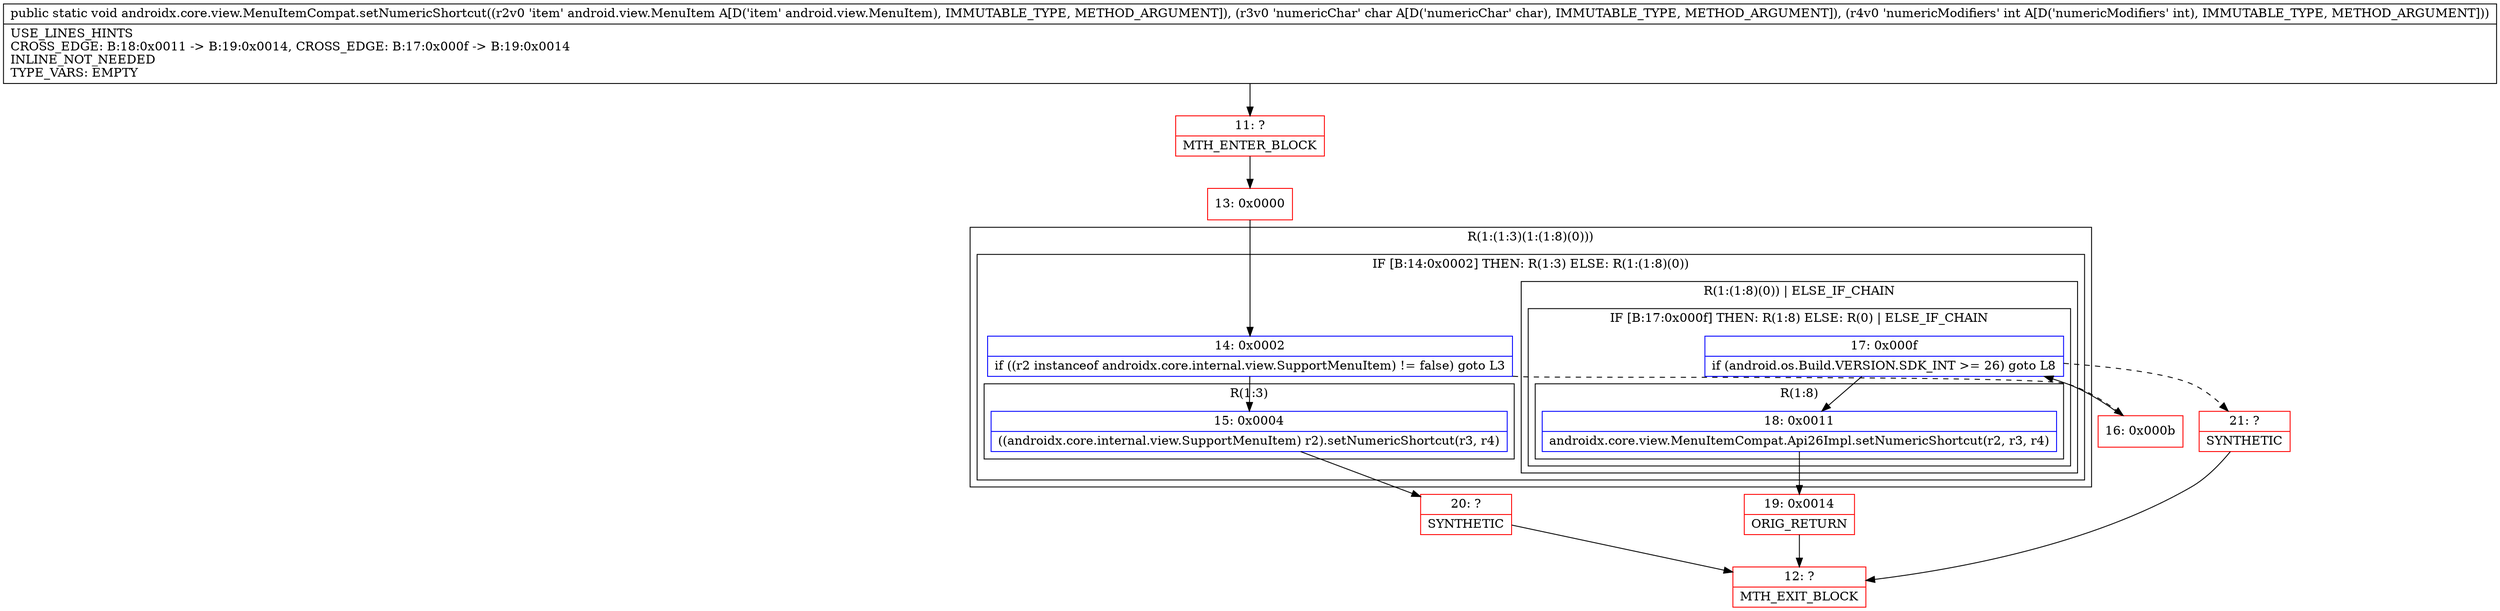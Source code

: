 digraph "CFG forandroidx.core.view.MenuItemCompat.setNumericShortcut(Landroid\/view\/MenuItem;CI)V" {
subgraph cluster_Region_727176768 {
label = "R(1:(1:3)(1:(1:8)(0)))";
node [shape=record,color=blue];
subgraph cluster_IfRegion_1289133397 {
label = "IF [B:14:0x0002] THEN: R(1:3) ELSE: R(1:(1:8)(0))";
node [shape=record,color=blue];
Node_14 [shape=record,label="{14\:\ 0x0002|if ((r2 instanceof androidx.core.internal.view.SupportMenuItem) != false) goto L3\l}"];
subgraph cluster_Region_828369608 {
label = "R(1:3)";
node [shape=record,color=blue];
Node_15 [shape=record,label="{15\:\ 0x0004|((androidx.core.internal.view.SupportMenuItem) r2).setNumericShortcut(r3, r4)\l}"];
}
subgraph cluster_Region_1404936959 {
label = "R(1:(1:8)(0)) | ELSE_IF_CHAIN\l";
node [shape=record,color=blue];
subgraph cluster_IfRegion_1187875614 {
label = "IF [B:17:0x000f] THEN: R(1:8) ELSE: R(0) | ELSE_IF_CHAIN\l";
node [shape=record,color=blue];
Node_17 [shape=record,label="{17\:\ 0x000f|if (android.os.Build.VERSION.SDK_INT \>= 26) goto L8\l}"];
subgraph cluster_Region_1040812711 {
label = "R(1:8)";
node [shape=record,color=blue];
Node_18 [shape=record,label="{18\:\ 0x0011|androidx.core.view.MenuItemCompat.Api26Impl.setNumericShortcut(r2, r3, r4)\l}"];
}
subgraph cluster_Region_1892564484 {
label = "R(0)";
node [shape=record,color=blue];
}
}
}
}
}
Node_11 [shape=record,color=red,label="{11\:\ ?|MTH_ENTER_BLOCK\l}"];
Node_13 [shape=record,color=red,label="{13\:\ 0x0000}"];
Node_20 [shape=record,color=red,label="{20\:\ ?|SYNTHETIC\l}"];
Node_12 [shape=record,color=red,label="{12\:\ ?|MTH_EXIT_BLOCK\l}"];
Node_16 [shape=record,color=red,label="{16\:\ 0x000b}"];
Node_19 [shape=record,color=red,label="{19\:\ 0x0014|ORIG_RETURN\l}"];
Node_21 [shape=record,color=red,label="{21\:\ ?|SYNTHETIC\l}"];
MethodNode[shape=record,label="{public static void androidx.core.view.MenuItemCompat.setNumericShortcut((r2v0 'item' android.view.MenuItem A[D('item' android.view.MenuItem), IMMUTABLE_TYPE, METHOD_ARGUMENT]), (r3v0 'numericChar' char A[D('numericChar' char), IMMUTABLE_TYPE, METHOD_ARGUMENT]), (r4v0 'numericModifiers' int A[D('numericModifiers' int), IMMUTABLE_TYPE, METHOD_ARGUMENT]))  | USE_LINES_HINTS\lCROSS_EDGE: B:18:0x0011 \-\> B:19:0x0014, CROSS_EDGE: B:17:0x000f \-\> B:19:0x0014\lINLINE_NOT_NEEDED\lTYPE_VARS: EMPTY\l}"];
MethodNode -> Node_11;Node_14 -> Node_15;
Node_14 -> Node_16[style=dashed];
Node_15 -> Node_20;
Node_17 -> Node_18;
Node_17 -> Node_21[style=dashed];
Node_18 -> Node_19;
Node_11 -> Node_13;
Node_13 -> Node_14;
Node_20 -> Node_12;
Node_16 -> Node_17;
Node_19 -> Node_12;
Node_21 -> Node_12;
}


